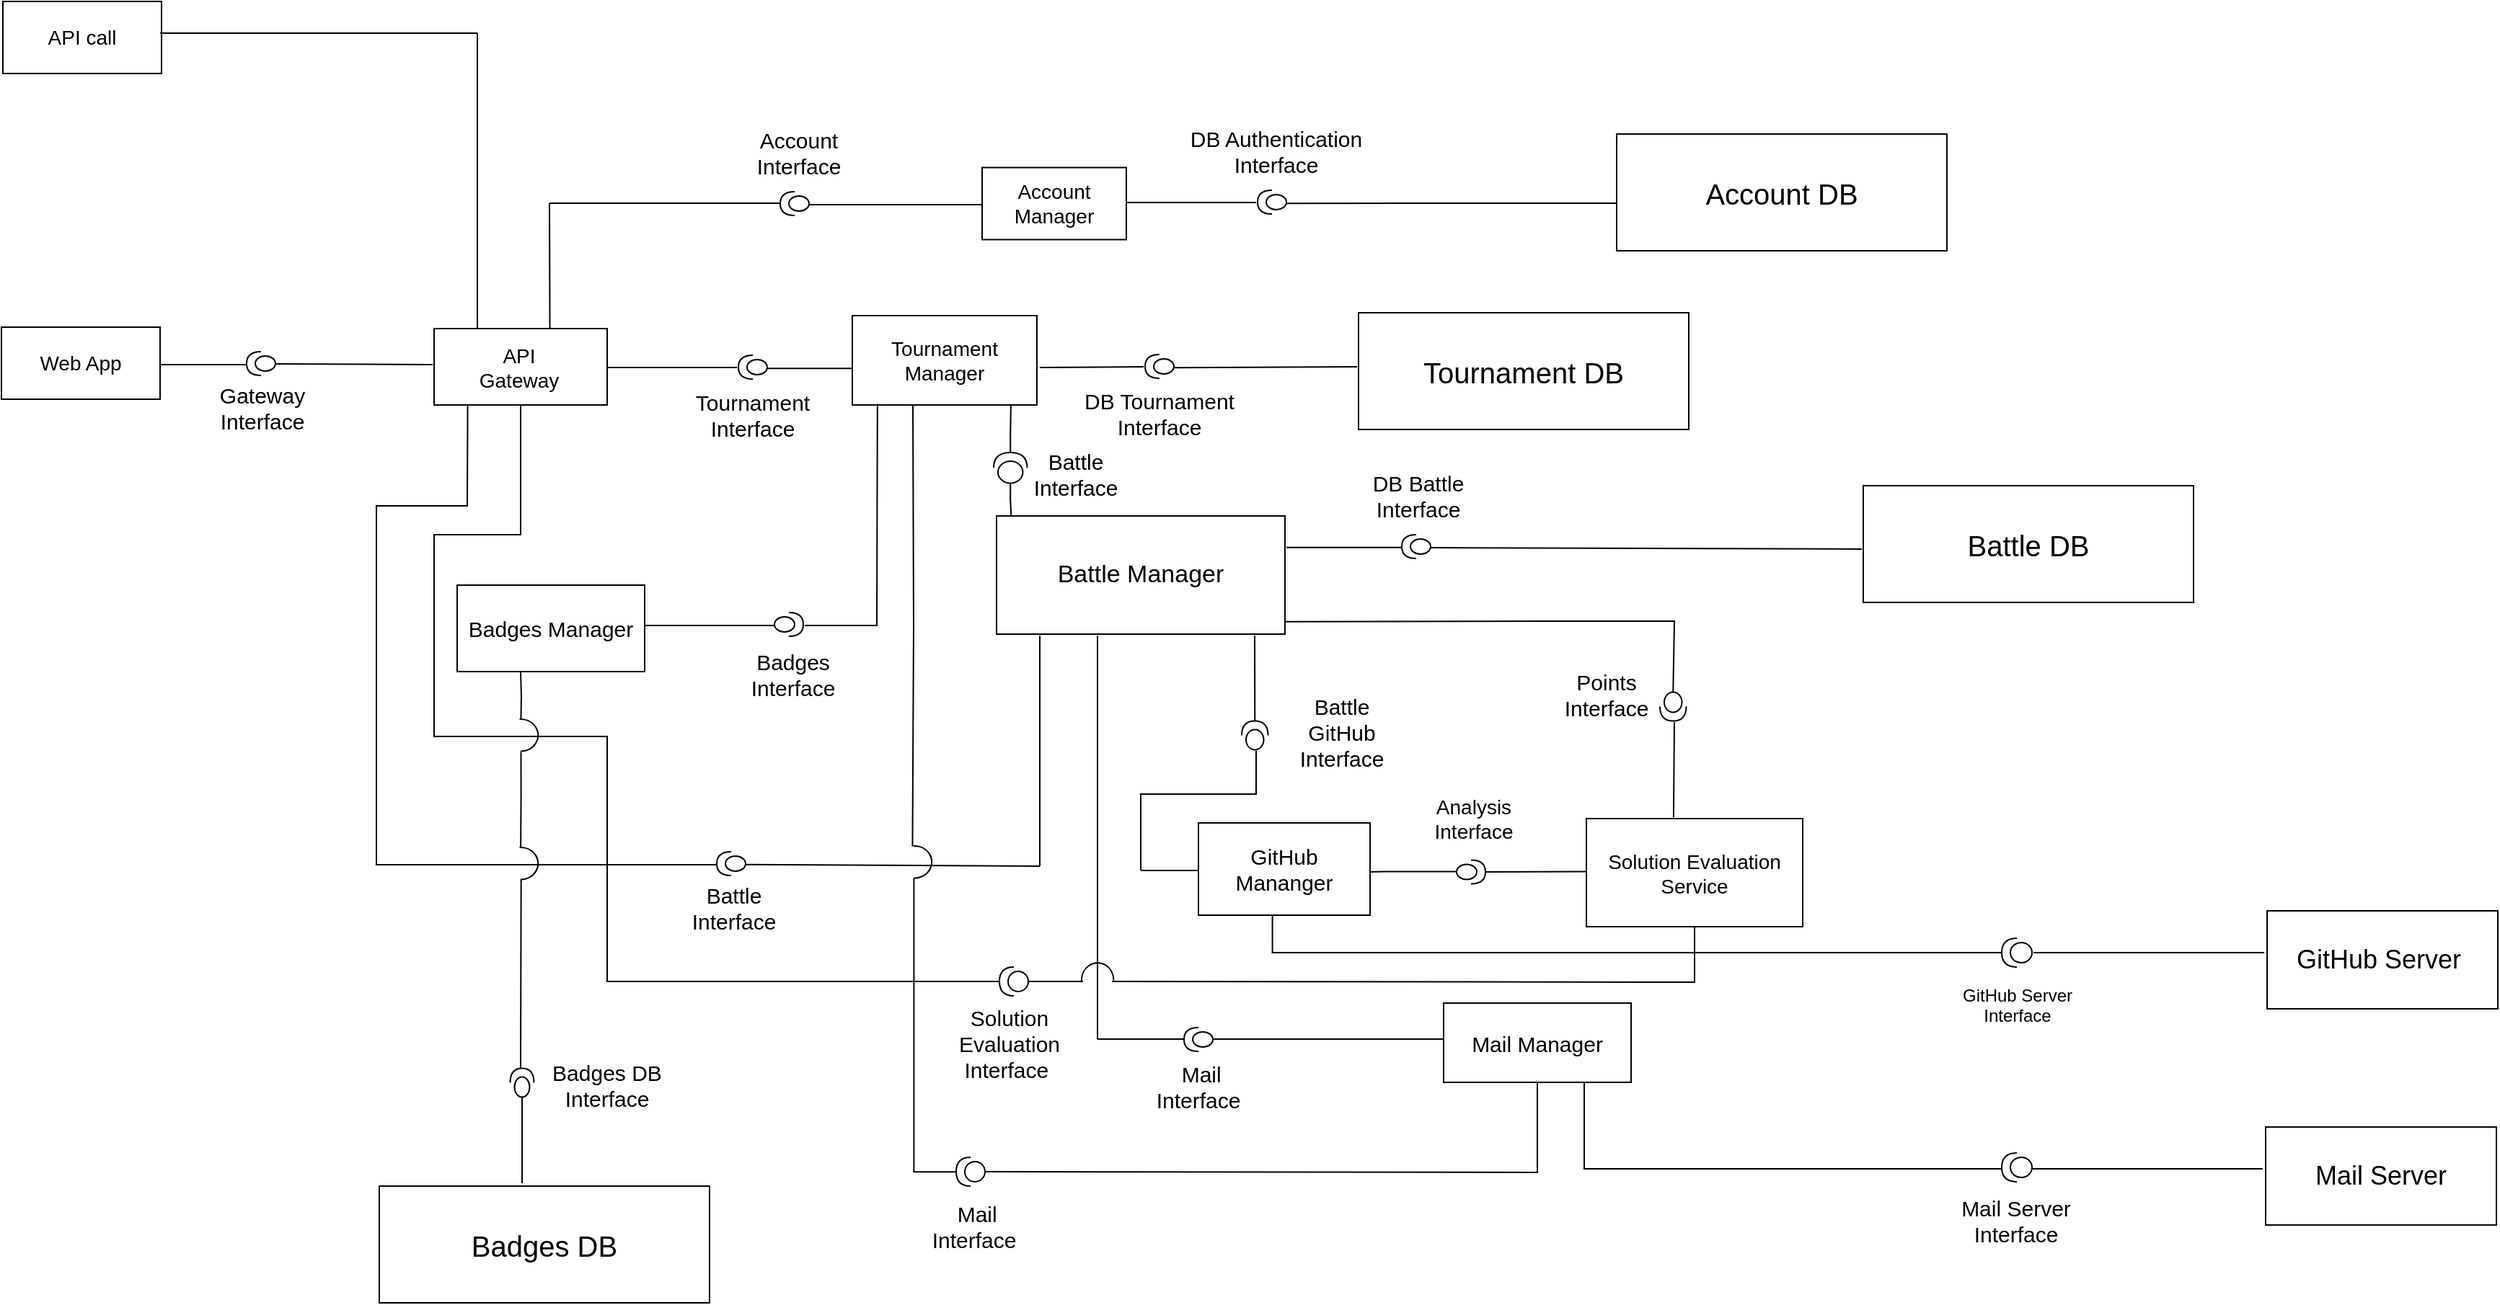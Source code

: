 <mxfile version="22.1.9" type="onedrive">
  <diagram name="Pagina-1" id="jx0IrZlfUSfup2XO6JcQ">
    <mxGraphModel grid="1" page="1" gridSize="10" guides="1" tooltips="1" connect="1" arrows="1" fold="1" pageScale="1" pageWidth="827" pageHeight="1169" math="0" shadow="0">
      <root>
        <mxCell id="0" />
        <mxCell id="1" parent="0" />
        <mxCell id="FveGNnCPDgA2NS3E9Qgu-1" value="&lt;font style=&quot;font-size: 14px;&quot;&gt;Web App&lt;/font&gt;" style="html=1;whiteSpace=wrap;" vertex="1" parent="1">
          <mxGeometry x="-40" y="186" width="110" height="50" as="geometry" />
        </mxCell>
        <mxCell id="FveGNnCPDgA2NS3E9Qgu-2" value="" style="endArrow=none;html=1;rounded=0;" edge="1" parent="1">
          <mxGeometry relative="1" as="geometry">
            <mxPoint x="70" y="212" as="sourcePoint" />
            <mxPoint x="130" y="212" as="targetPoint" />
          </mxGeometry>
        </mxCell>
        <mxCell id="FveGNnCPDgA2NS3E9Qgu-3" value="" style="shape=providedRequiredInterface;html=1;verticalLabelPosition=bottom;sketch=0;direction=west;" vertex="1" parent="1">
          <mxGeometry x="130" y="203" width="20" height="16.5" as="geometry" />
        </mxCell>
        <mxCell id="FveGNnCPDgA2NS3E9Qgu-4" value="&lt;font style=&quot;font-size: 15px;&quot;&gt;Gateway Interface&lt;/font&gt;" style="text;html=1;strokeColor=none;fillColor=none;align=center;verticalAlign=middle;whiteSpace=wrap;rounded=0;" vertex="1" parent="1">
          <mxGeometry x="111" y="227" width="60" height="30" as="geometry" />
        </mxCell>
        <mxCell id="FveGNnCPDgA2NS3E9Qgu-8" value="" style="endArrow=none;html=1;rounded=0;" edge="1" parent="1">
          <mxGeometry relative="1" as="geometry">
            <mxPoint x="150" y="211.5" as="sourcePoint" />
            <mxPoint x="259" y="212" as="targetPoint" />
          </mxGeometry>
        </mxCell>
        <mxCell id="FveGNnCPDgA2NS3E9Qgu-9" value="" style="rounded=0;whiteSpace=wrap;html=1;" vertex="1" parent="1">
          <mxGeometry x="260" y="187" width="120" height="53" as="geometry" />
        </mxCell>
        <mxCell id="FveGNnCPDgA2NS3E9Qgu-10" value="&lt;span style=&quot;font-size: 14px;&quot;&gt;API Gateway&lt;/span&gt;" style="text;html=1;strokeColor=none;fillColor=none;align=center;verticalAlign=middle;whiteSpace=wrap;rounded=0;" vertex="1" parent="1">
          <mxGeometry x="284" y="199" width="70" height="30" as="geometry" />
        </mxCell>
        <mxCell id="FveGNnCPDgA2NS3E9Qgu-11" value="" style="endArrow=none;html=1;rounded=0;" edge="1" parent="1">
          <mxGeometry relative="1" as="geometry">
            <mxPoint x="380" y="214" as="sourcePoint" />
            <mxPoint x="470" y="214" as="targetPoint" />
          </mxGeometry>
        </mxCell>
        <mxCell id="FveGNnCPDgA2NS3E9Qgu-13" value="" style="shape=providedRequiredInterface;html=1;verticalLabelPosition=bottom;sketch=0;direction=west;" vertex="1" parent="1">
          <mxGeometry x="471" y="205.5" width="20" height="16.5" as="geometry" />
        </mxCell>
        <mxCell id="FveGNnCPDgA2NS3E9Qgu-16" value="" style="endArrow=none;html=1;rounded=0;exitX=0.669;exitY=-0.003;exitDx=0;exitDy=0;exitPerimeter=0;" edge="1" parent="1" source="FveGNnCPDgA2NS3E9Qgu-9">
          <mxGeometry relative="1" as="geometry">
            <mxPoint x="340" y="147" as="sourcePoint" />
            <mxPoint x="340" y="100" as="targetPoint" />
          </mxGeometry>
        </mxCell>
        <mxCell id="FveGNnCPDgA2NS3E9Qgu-18" value="" style="endArrow=none;html=1;rounded=0;" edge="1" parent="1">
          <mxGeometry relative="1" as="geometry">
            <mxPoint x="340" y="100" as="sourcePoint" />
            <mxPoint x="500" y="100" as="targetPoint" />
            <Array as="points">
              <mxPoint x="450" y="100" />
            </Array>
          </mxGeometry>
        </mxCell>
        <mxCell id="FveGNnCPDgA2NS3E9Qgu-19" value="" style="shape=providedRequiredInterface;html=1;verticalLabelPosition=bottom;sketch=0;direction=west;" vertex="1" parent="1">
          <mxGeometry x="500" y="92" width="20" height="16.5" as="geometry" />
        </mxCell>
        <mxCell id="FveGNnCPDgA2NS3E9Qgu-21" value="" style="endArrow=none;html=1;rounded=0;exitX=0.194;exitY=1.006;exitDx=0;exitDy=0;exitPerimeter=0;" edge="1" parent="1" source="FveGNnCPDgA2NS3E9Qgu-9">
          <mxGeometry relative="1" as="geometry">
            <mxPoint x="296" y="559" as="sourcePoint" />
            <mxPoint x="456" y="559" as="targetPoint" />
            <Array as="points">
              <mxPoint x="283" y="310" />
              <mxPoint x="220" y="310" />
              <mxPoint x="220" y="559" />
              <mxPoint x="406" y="559" />
            </Array>
          </mxGeometry>
        </mxCell>
        <mxCell id="FveGNnCPDgA2NS3E9Qgu-22" value="" style="shape=providedRequiredInterface;html=1;verticalLabelPosition=bottom;sketch=0;direction=west;" vertex="1" parent="1">
          <mxGeometry x="456" y="550" width="20" height="16.5" as="geometry" />
        </mxCell>
        <mxCell id="FveGNnCPDgA2NS3E9Qgu-23" value="" style="endArrow=none;html=1;rounded=0;" edge="1" parent="1">
          <mxGeometry relative="1" as="geometry">
            <mxPoint x="491" y="214.67" as="sourcePoint" />
            <mxPoint x="551" y="214.67" as="targetPoint" />
          </mxGeometry>
        </mxCell>
        <mxCell id="FveGNnCPDgA2NS3E9Qgu-24" value="&lt;span style=&quot;font-size: 14px;&quot;&gt;Tournament Manager&lt;/span&gt;" style="html=1;whiteSpace=wrap;" vertex="1" parent="1">
          <mxGeometry x="550" y="178" width="128" height="62" as="geometry" />
        </mxCell>
        <mxCell id="FveGNnCPDgA2NS3E9Qgu-26" value="" style="endArrow=none;html=1;rounded=0;" edge="1" parent="1">
          <mxGeometry relative="1" as="geometry">
            <mxPoint x="520" y="101" as="sourcePoint" />
            <mxPoint x="640" y="101" as="targetPoint" />
          </mxGeometry>
        </mxCell>
        <mxCell id="FveGNnCPDgA2NS3E9Qgu-27" value="&lt;font style=&quot;font-size: 14px;&quot;&gt;Account Manager&lt;/font&gt;" style="whiteSpace=wrap;html=1;align=center;" vertex="1" parent="1">
          <mxGeometry x="640" y="75.25" width="100" height="50" as="geometry" />
        </mxCell>
        <mxCell id="FveGNnCPDgA2NS3E9Qgu-28" value="" style="endArrow=none;html=1;rounded=0;" edge="1" parent="1">
          <mxGeometry relative="1" as="geometry">
            <mxPoint x="476" y="558.83" as="sourcePoint" />
            <mxPoint x="680" y="560" as="targetPoint" />
          </mxGeometry>
        </mxCell>
        <mxCell id="FveGNnCPDgA2NS3E9Qgu-29" value="&lt;font style=&quot;font-size: 17px;&quot;&gt;Battle Manager&lt;/font&gt;" style="whiteSpace=wrap;html=1;align=center;" vertex="1" parent="1">
          <mxGeometry x="650" y="317" width="200" height="82" as="geometry" />
        </mxCell>
        <mxCell id="ndG1EjZOAp5VlCnFYyIg-1" value="&lt;font style=&quot;font-size: 14px;&quot;&gt;API call&lt;/font&gt;" style="html=1;whiteSpace=wrap;" vertex="1" parent="1">
          <mxGeometry x="-39" y="-40" width="110" height="50" as="geometry" />
        </mxCell>
        <mxCell id="ndG1EjZOAp5VlCnFYyIg-2" value="" style="endArrow=none;html=1;rounded=0;" edge="1" parent="1">
          <mxGeometry relative="1" as="geometry">
            <mxPoint x="70" y="-18" as="sourcePoint" />
            <mxPoint x="290" y="-18" as="targetPoint" />
          </mxGeometry>
        </mxCell>
        <mxCell id="ndG1EjZOAp5VlCnFYyIg-4" value="" style="endArrow=none;html=1;rounded=0;" edge="1" parent="1">
          <mxGeometry relative="1" as="geometry">
            <mxPoint x="909" y="564" as="sourcePoint" />
            <mxPoint x="969" y="563.75" as="targetPoint" />
            <Array as="points">
              <mxPoint x="919" y="563.75" />
            </Array>
          </mxGeometry>
        </mxCell>
        <mxCell id="ndG1EjZOAp5VlCnFYyIg-5" value="" style="shape=providedRequiredInterface;html=1;verticalLabelPosition=bottom;sketch=0;direction=east;" vertex="1" parent="1">
          <mxGeometry x="969" y="555.75" width="20" height="16.5" as="geometry" />
        </mxCell>
        <mxCell id="ndG1EjZOAp5VlCnFYyIg-6" value="" style="endArrow=none;html=1;rounded=0;" edge="1" parent="1">
          <mxGeometry relative="1" as="geometry">
            <mxPoint x="989" y="564" as="sourcePoint" />
            <mxPoint x="1059" y="563.75" as="targetPoint" />
          </mxGeometry>
        </mxCell>
        <mxCell id="ndG1EjZOAp5VlCnFYyIg-7" value="&lt;font style=&quot;font-size: 14px;&quot;&gt;Solution Evaluation Service&lt;/font&gt;" style="whiteSpace=wrap;html=1;align=center;" vertex="1" parent="1">
          <mxGeometry x="1059" y="527" width="150" height="75" as="geometry" />
        </mxCell>
        <mxCell id="ndG1EjZOAp5VlCnFYyIg-9" value="" style="endArrow=none;html=1;rounded=0;" edge="1" parent="1">
          <mxGeometry relative="1" as="geometry">
            <mxPoint x="680" y="214" as="sourcePoint" />
            <mxPoint x="752" y="213.5" as="targetPoint" />
          </mxGeometry>
        </mxCell>
        <mxCell id="ndG1EjZOAp5VlCnFYyIg-10" value="" style="shape=providedRequiredInterface;html=1;verticalLabelPosition=bottom;sketch=0;direction=west;" vertex="1" parent="1">
          <mxGeometry x="753" y="205" width="20" height="16.5" as="geometry" />
        </mxCell>
        <mxCell id="ndG1EjZOAp5VlCnFYyIg-11" value="" style="endArrow=none;html=1;rounded=0;entryX=0;entryY=0.5;entryDx=0;entryDy=0;" edge="1" parent="1">
          <mxGeometry relative="1" as="geometry">
            <mxPoint x="773" y="214.17" as="sourcePoint" />
            <mxPoint x="900" y="213.5" as="targetPoint" />
          </mxGeometry>
        </mxCell>
        <mxCell id="ndG1EjZOAp5VlCnFYyIg-12" value="" style="endArrow=none;html=1;rounded=0;exitX=0.403;exitY=-0.051;exitDx=0;exitDy=0;exitPerimeter=0;" edge="1" parent="1">
          <mxGeometry relative="1" as="geometry">
            <mxPoint x="1119.45" y="526.175" as="sourcePoint" />
            <mxPoint x="1120" y="460" as="targetPoint" />
          </mxGeometry>
        </mxCell>
        <mxCell id="ndG1EjZOAp5VlCnFYyIg-13" value="" style="shape=providedRequiredInterface;html=1;verticalLabelPosition=bottom;sketch=0;direction=south;" vertex="1" parent="1">
          <mxGeometry x="1110" y="439.25" width="18.25" height="20" as="geometry" />
        </mxCell>
        <mxCell id="ndG1EjZOAp5VlCnFYyIg-14" value="" style="endArrow=none;html=1;rounded=0;exitX=0;exitY=0.5;exitDx=0;exitDy=0;exitPerimeter=0;entryX=1.002;entryY=0.895;entryDx=0;entryDy=0;entryPerimeter=0;" edge="1" parent="1" source="ndG1EjZOAp5VlCnFYyIg-13" target="FveGNnCPDgA2NS3E9Qgu-29">
          <mxGeometry relative="1" as="geometry">
            <mxPoint x="1103" y="376.67" as="sourcePoint" />
            <mxPoint x="950" y="390" as="targetPoint" />
            <Array as="points">
              <mxPoint x="1120" y="390" />
              <mxPoint x="1030" y="390" />
            </Array>
          </mxGeometry>
        </mxCell>
        <mxCell id="ndG1EjZOAp5VlCnFYyIg-16" value="&lt;font style=&quot;font-size: 15px;&quot;&gt;Points Interface&lt;/font&gt;" style="text;html=1;strokeColor=none;fillColor=none;align=center;verticalAlign=middle;whiteSpace=wrap;rounded=0;" vertex="1" parent="1">
          <mxGeometry x="1043" y="426" width="60" height="30" as="geometry" />
        </mxCell>
        <mxCell id="a9UAlpDRO4vWEINNV4x0-2" value="&lt;font style=&quot;font-size: 15px;&quot;&gt;Battle Interface&lt;/font&gt;" style="text;html=1;strokeColor=none;fillColor=none;align=center;verticalAlign=middle;whiteSpace=wrap;rounded=0;" vertex="1" parent="1">
          <mxGeometry x="438" y="574" width="60" height="30" as="geometry" />
        </mxCell>
        <mxCell id="a9UAlpDRO4vWEINNV4x0-3" value="&lt;font style=&quot;font-size: 15px;&quot;&gt;Tournament Interface&lt;/font&gt;" style="text;html=1;strokeColor=none;fillColor=none;align=center;verticalAlign=middle;whiteSpace=wrap;rounded=0;" vertex="1" parent="1">
          <mxGeometry x="451" y="232" width="60" height="30" as="geometry" />
        </mxCell>
        <mxCell id="a9UAlpDRO4vWEINNV4x0-4" value="&lt;font style=&quot;font-size: 15px;&quot;&gt;Account Interface&lt;/font&gt;" style="text;html=1;strokeColor=none;fillColor=none;align=center;verticalAlign=middle;whiteSpace=wrap;rounded=0;" vertex="1" parent="1">
          <mxGeometry x="483" y="50" width="60" height="30" as="geometry" />
        </mxCell>
        <mxCell id="a9UAlpDRO4vWEINNV4x0-5" value="&lt;font style=&quot;font-size: 15px;&quot;&gt;DB Tournament Interface&lt;/font&gt;" style="text;html=1;strokeColor=none;fillColor=none;align=center;verticalAlign=middle;whiteSpace=wrap;rounded=0;" vertex="1" parent="1">
          <mxGeometry x="707" y="231" width="112" height="30" as="geometry" />
        </mxCell>
        <mxCell id="a9UAlpDRO4vWEINNV4x0-8" value="" style="endArrow=none;html=1;rounded=0;" edge="1" parent="1">
          <mxGeometry relative="1" as="geometry">
            <mxPoint x="740" y="99.5" as="sourcePoint" />
            <mxPoint x="830" y="99.5" as="targetPoint" />
          </mxGeometry>
        </mxCell>
        <mxCell id="a9UAlpDRO4vWEINNV4x0-9" value="" style="shape=providedRequiredInterface;html=1;verticalLabelPosition=bottom;sketch=0;direction=west;" vertex="1" parent="1">
          <mxGeometry x="831" y="91" width="20" height="16.5" as="geometry" />
        </mxCell>
        <mxCell id="a9UAlpDRO4vWEINNV4x0-10" value="" style="endArrow=none;html=1;rounded=0;" edge="1" parent="1">
          <mxGeometry relative="1" as="geometry">
            <mxPoint x="851" y="100.17" as="sourcePoint" />
            <mxPoint x="940" y="100" as="targetPoint" />
          </mxGeometry>
        </mxCell>
        <mxCell id="a9UAlpDRO4vWEINNV4x0-11" value="&lt;font style=&quot;font-size: 15px;&quot;&gt;DB Authentication Interface&lt;/font&gt;" style="text;html=1;strokeColor=none;fillColor=none;align=center;verticalAlign=middle;whiteSpace=wrap;rounded=0;" vertex="1" parent="1">
          <mxGeometry x="764" y="48.5" width="160" height="30" as="geometry" />
        </mxCell>
        <mxCell id="a9UAlpDRO4vWEINNV4x0-12" value="" style="endArrow=none;html=1;rounded=0;" edge="1" parent="1">
          <mxGeometry relative="1" as="geometry">
            <mxPoint x="940" y="100" as="sourcePoint" />
            <mxPoint x="1080" y="100" as="targetPoint" />
          </mxGeometry>
        </mxCell>
        <mxCell id="4QUl3p5zkX5HzNQif8Eu-1" value="" style="endArrow=none;html=1;rounded=0;entryX=0.25;entryY=0;entryDx=0;entryDy=0;" edge="1" parent="1" target="FveGNnCPDgA2NS3E9Qgu-9">
          <mxGeometry relative="1" as="geometry">
            <mxPoint x="290" y="-18" as="sourcePoint" />
            <mxPoint x="390" y="42" as="targetPoint" />
          </mxGeometry>
        </mxCell>
        <mxCell id="4QUl3p5zkX5HzNQif8Eu-2" value="" style="endArrow=none;html=1;rounded=0;" edge="1" parent="1">
          <mxGeometry relative="1" as="geometry">
            <mxPoint x="680" y="560" as="sourcePoint" />
            <mxPoint x="680" y="400" as="targetPoint" />
          </mxGeometry>
        </mxCell>
        <mxCell id="4QUl3p5zkX5HzNQif8Eu-3" value="&lt;font style=&quot;font-size: 15px;&quot;&gt;GitHub Mananger&lt;/font&gt;" style="whiteSpace=wrap;html=1;align=center;" vertex="1" parent="1">
          <mxGeometry x="790" y="530" width="119" height="64" as="geometry" />
        </mxCell>
        <mxCell id="4QUl3p5zkX5HzNQif8Eu-4" value="" style="endArrow=none;html=1;rounded=0;" edge="1" parent="1">
          <mxGeometry relative="1" as="geometry">
            <mxPoint x="750" y="563" as="sourcePoint" />
            <mxPoint x="790" y="563" as="targetPoint" />
          </mxGeometry>
        </mxCell>
        <mxCell id="4QUl3p5zkX5HzNQif8Eu-6" value="&lt;font style=&quot;font-size: 14px;&quot;&gt;Analysis Interface&lt;/font&gt;" style="text;html=1;strokeColor=none;fillColor=none;align=center;verticalAlign=middle;whiteSpace=wrap;rounded=0;" vertex="1" parent="1">
          <mxGeometry x="951" y="512" width="60" height="30" as="geometry" />
        </mxCell>
        <mxCell id="wWhdxqxr-nTp6pwCKcx2-1" value="" style="endArrow=none;html=1;rounded=0;entryX=0.597;entryY=0.987;entryDx=0;entryDy=0;entryPerimeter=0;" edge="1" parent="1">
          <mxGeometry relative="1" as="geometry">
            <mxPoint x="517" y="393" as="sourcePoint" />
            <mxPoint x="567.416" y="239.194" as="targetPoint" />
            <Array as="points">
              <mxPoint x="567" y="393" />
            </Array>
          </mxGeometry>
        </mxCell>
        <mxCell id="wWhdxqxr-nTp6pwCKcx2-2" value="" style="shape=providedRequiredInterface;html=1;verticalLabelPosition=bottom;sketch=0;direction=east;" vertex="1" parent="1">
          <mxGeometry x="496" y="384" width="20" height="16.5" as="geometry" />
        </mxCell>
        <mxCell id="wWhdxqxr-nTp6pwCKcx2-3" value="" style="endArrow=none;html=1;rounded=0;" edge="1" parent="1">
          <mxGeometry relative="1" as="geometry">
            <mxPoint x="406" y="393" as="sourcePoint" />
            <mxPoint x="496" y="393" as="targetPoint" />
          </mxGeometry>
        </mxCell>
        <mxCell id="wWhdxqxr-nTp6pwCKcx2-4" value="&lt;font style=&quot;font-size: 15px;&quot;&gt;Badges Manager&lt;/font&gt;" style="whiteSpace=wrap;html=1;align=center;" vertex="1" parent="1">
          <mxGeometry x="276" y="365" width="130" height="60" as="geometry" />
        </mxCell>
        <mxCell id="wWhdxqxr-nTp6pwCKcx2-5" value="&lt;font style=&quot;font-size: 15px;&quot;&gt;Badges Interface&lt;/font&gt;" style="text;html=1;strokeColor=none;fillColor=none;align=center;verticalAlign=middle;whiteSpace=wrap;rounded=0;" vertex="1" parent="1">
          <mxGeometry x="479" y="412" width="60" height="30" as="geometry" />
        </mxCell>
        <mxCell id="wWhdxqxr-nTp6pwCKcx2-6" value="" style="shape=providedRequiredInterface;html=1;verticalLabelPosition=bottom;sketch=0;direction=west;" vertex="1" parent="1">
          <mxGeometry x="931" y="330" width="20" height="16.5" as="geometry" />
        </mxCell>
        <mxCell id="wWhdxqxr-nTp6pwCKcx2-7" value="" style="endArrow=none;html=1;rounded=0;" edge="1" parent="1">
          <mxGeometry relative="1" as="geometry">
            <mxPoint x="851" y="338.83" as="sourcePoint" />
            <mxPoint x="931" y="338.83" as="targetPoint" />
          </mxGeometry>
        </mxCell>
        <mxCell id="wWhdxqxr-nTp6pwCKcx2-8" value="" style="endArrow=none;html=1;rounded=0;" edge="1" parent="1">
          <mxGeometry relative="1" as="geometry">
            <mxPoint x="951" y="339" as="sourcePoint" />
            <mxPoint x="1250" y="340" as="targetPoint" />
          </mxGeometry>
        </mxCell>
        <mxCell id="wWhdxqxr-nTp6pwCKcx2-10" value="&lt;font style=&quot;font-size: 15px;&quot;&gt;DB Battle Interface&lt;/font&gt;" style="text;html=1;strokeColor=none;fillColor=none;align=center;verticalAlign=middle;whiteSpace=wrap;rounded=0;" vertex="1" parent="1">
          <mxGeometry x="904" y="288" width="77" height="30" as="geometry" />
        </mxCell>
        <mxCell id="wWhdxqxr-nTp6pwCKcx2-11" value="" style="endArrow=none;html=1;rounded=0;" edge="1" parent="1">
          <mxGeometry relative="1" as="geometry">
            <mxPoint x="750" y="562.9" as="sourcePoint" />
            <mxPoint x="830" y="480" as="targetPoint" />
            <Array as="points">
              <mxPoint x="750" y="510" />
              <mxPoint x="830" y="510" />
            </Array>
          </mxGeometry>
        </mxCell>
        <mxCell id="wWhdxqxr-nTp6pwCKcx2-12" value="" style="shape=providedRequiredInterface;html=1;verticalLabelPosition=bottom;sketch=0;direction=north;" vertex="1" parent="1">
          <mxGeometry x="820" y="459.25" width="18.25" height="20" as="geometry" />
        </mxCell>
        <mxCell id="wWhdxqxr-nTp6pwCKcx2-13" value="" style="endArrow=none;html=1;rounded=0;exitX=1;exitY=0.5;exitDx=0;exitDy=0;exitPerimeter=0;" edge="1" parent="1" source="wWhdxqxr-nTp6pwCKcx2-12">
          <mxGeometry relative="1" as="geometry">
            <mxPoint x="830" y="420" as="sourcePoint" />
            <mxPoint x="829" y="400" as="targetPoint" />
          </mxGeometry>
        </mxCell>
        <mxCell id="wWhdxqxr-nTp6pwCKcx2-14" value="&lt;span style=&quot;font-size: 15px;&quot;&gt;Battle GitHub Interface&lt;/span&gt;" style="text;html=1;strokeColor=none;fillColor=none;align=center;verticalAlign=middle;whiteSpace=wrap;rounded=0;" vertex="1" parent="1">
          <mxGeometry x="849" y="452" width="81" height="30" as="geometry" />
        </mxCell>
        <mxCell id="wWhdxqxr-nTp6pwCKcx2-15" value="" style="endArrow=none;html=1;rounded=0;" edge="1" parent="1">
          <mxGeometry relative="1" as="geometry">
            <mxPoint x="720" y="680" as="sourcePoint" />
            <mxPoint x="720" y="400" as="targetPoint" />
          </mxGeometry>
        </mxCell>
        <mxCell id="wWhdxqxr-nTp6pwCKcx2-16" value="" style="endArrow=none;html=1;rounded=0;" edge="1" parent="1">
          <mxGeometry relative="1" as="geometry">
            <mxPoint x="720" y="680" as="sourcePoint" />
            <mxPoint x="780" y="680" as="targetPoint" />
          </mxGeometry>
        </mxCell>
        <mxCell id="wWhdxqxr-nTp6pwCKcx2-17" value="" style="shape=providedRequiredInterface;html=1;verticalLabelPosition=bottom;sketch=0;direction=west;" vertex="1" parent="1">
          <mxGeometry x="780" y="672" width="20" height="16.5" as="geometry" />
        </mxCell>
        <mxCell id="wWhdxqxr-nTp6pwCKcx2-18" value="" style="endArrow=none;html=1;rounded=0;" edge="1" parent="1">
          <mxGeometry relative="1" as="geometry">
            <mxPoint x="800" y="680" as="sourcePoint" />
            <mxPoint x="960" y="680" as="targetPoint" />
          </mxGeometry>
        </mxCell>
        <mxCell id="wWhdxqxr-nTp6pwCKcx2-19" value="&lt;font style=&quot;font-size: 15px;&quot;&gt;Mail Manager&lt;/font&gt;" style="whiteSpace=wrap;html=1;align=center;" vertex="1" parent="1">
          <mxGeometry x="960" y="655" width="130" height="55" as="geometry" />
        </mxCell>
        <mxCell id="wWhdxqxr-nTp6pwCKcx2-20" value="&lt;font style=&quot;font-size: 15px;&quot;&gt;&amp;nbsp;Mail Interface&lt;/font&gt;" style="text;html=1;strokeColor=none;fillColor=none;align=center;verticalAlign=middle;whiteSpace=wrap;rounded=0;" vertex="1" parent="1">
          <mxGeometry x="751" y="700" width="78" height="26" as="geometry" />
        </mxCell>
        <mxCell id="8qhot_8s8agM4IrT1Teh-3" value="" style="shape=providedRequiredInterface;html=1;verticalLabelPosition=bottom;sketch=0;direction=west;" vertex="1" parent="1">
          <mxGeometry x="652" y="630" width="20" height="20" as="geometry" />
        </mxCell>
        <mxCell id="8qhot_8s8agM4IrT1Teh-5" value="" style="verticalLabelPosition=bottom;verticalAlign=top;html=1;shape=mxgraph.basic.arc;startAngle=0.49;endAngle=0.002;direction=south;" vertex="1" parent="1">
          <mxGeometry x="708.94" y="627.06" width="22.25" height="24.13" as="geometry" />
        </mxCell>
        <mxCell id="8qhot_8s8agM4IrT1Teh-6" value="" style="endArrow=none;html=1;rounded=0;edgeStyle=orthogonalEdgeStyle;entryX=0.5;entryY=1;entryDx=0;entryDy=0;" edge="1" parent="1" target="ndG1EjZOAp5VlCnFYyIg-7">
          <mxGeometry relative="1" as="geometry">
            <mxPoint x="730" y="640" as="sourcePoint" />
            <mxPoint x="890" y="640" as="targetPoint" />
          </mxGeometry>
        </mxCell>
        <mxCell id="8qhot_8s8agM4IrT1Teh-7" value="" style="endArrow=none;html=1;rounded=0;edgeStyle=orthogonalEdgeStyle;" edge="1" parent="1">
          <mxGeometry relative="1" as="geometry">
            <mxPoint x="672" y="640" as="sourcePoint" />
            <mxPoint x="710" y="640" as="targetPoint" />
          </mxGeometry>
        </mxCell>
        <mxCell id="8qhot_8s8agM4IrT1Teh-8" value="&lt;span style=&quot;font-size: 15px;&quot;&gt;Solution Evaluation Interface&amp;nbsp;&lt;/span&gt;" style="text;html=1;strokeColor=none;fillColor=none;align=center;verticalAlign=middle;whiteSpace=wrap;rounded=0;" vertex="1" parent="1">
          <mxGeometry x="623" y="668" width="72" height="30" as="geometry" />
        </mxCell>
        <mxCell id="8qhot_8s8agM4IrT1Teh-9" value="" style="verticalLabelPosition=bottom;verticalAlign=top;html=1;shape=mxgraph.basic.arc;startAngle=0.49;endAngle=0.002;direction=west;" vertex="1" parent="1">
          <mxGeometry x="581" y="546" width="24.13" height="22.25" as="geometry" />
        </mxCell>
        <mxCell id="8qhot_8s8agM4IrT1Teh-10" value="" style="endArrow=none;html=1;rounded=0;edgeStyle=orthogonalEdgeStyle;exitX=0.424;exitY=0.995;exitDx=0;exitDy=0;exitPerimeter=0;entryX=0.51;entryY=0.993;entryDx=0;entryDy=0;entryPerimeter=0;" edge="1" parent="1">
          <mxGeometry relative="1" as="geometry">
            <mxPoint x="592" y="240" as="sourcePoint" />
            <mxPoint x="591.728" y="546.31" as="targetPoint" />
          </mxGeometry>
        </mxCell>
        <mxCell id="8qhot_8s8agM4IrT1Teh-11" value="" style="shape=providedRequiredInterface;html=1;verticalLabelPosition=bottom;sketch=0;direction=west;" vertex="1" parent="1">
          <mxGeometry x="622" y="762" width="20" height="20" as="geometry" />
        </mxCell>
        <mxCell id="8qhot_8s8agM4IrT1Teh-12" value="" style="endArrow=none;html=1;rounded=0;edgeStyle=orthogonalEdgeStyle;exitX=0.432;exitY=-0.089;exitDx=0;exitDy=0;exitPerimeter=0;" edge="1" parent="1">
          <mxGeometry relative="1" as="geometry">
            <mxPoint x="592.706" y="568.23" as="sourcePoint" />
            <mxPoint x="622.49" y="772.09" as="targetPoint" />
            <Array as="points">
              <mxPoint x="593" y="772" />
            </Array>
          </mxGeometry>
        </mxCell>
        <mxCell id="8qhot_8s8agM4IrT1Teh-13" value="&lt;font style=&quot;font-size: 15px;&quot;&gt;&amp;nbsp;Mail Interface&lt;/font&gt;" style="text;html=1;strokeColor=none;fillColor=none;align=center;verticalAlign=middle;whiteSpace=wrap;rounded=0;" vertex="1" parent="1">
          <mxGeometry x="587" y="795" width="95" height="30" as="geometry" />
        </mxCell>
        <mxCell id="8qhot_8s8agM4IrT1Teh-14" value="" style="endArrow=none;html=1;rounded=0;edgeStyle=orthogonalEdgeStyle;entryX=0.5;entryY=1;entryDx=0;entryDy=0;" edge="1" parent="1" target="wWhdxqxr-nTp6pwCKcx2-19">
          <mxGeometry relative="1" as="geometry">
            <mxPoint x="642" y="772" as="sourcePoint" />
            <mxPoint x="802" y="772" as="targetPoint" />
          </mxGeometry>
        </mxCell>
        <mxCell id="8qhot_8s8agM4IrT1Teh-15" value="" style="shape=providedRequiredInterface;html=1;verticalLabelPosition=bottom;sketch=0;direction=north;" vertex="1" parent="1">
          <mxGeometry x="648" y="273" width="23.25" height="21.25" as="geometry" />
        </mxCell>
        <mxCell id="8qhot_8s8agM4IrT1Teh-16" value="&lt;font style=&quot;font-size: 15px;&quot;&gt;Battle Interface&lt;/font&gt;" style="text;html=1;strokeColor=none;fillColor=none;align=center;verticalAlign=middle;whiteSpace=wrap;rounded=0;" vertex="1" parent="1">
          <mxGeometry x="675" y="273" width="60" height="30" as="geometry" />
        </mxCell>
        <mxCell id="8qhot_8s8agM4IrT1Teh-17" value="" style="endArrow=none;html=1;rounded=0;edgeStyle=orthogonalEdgeStyle;exitX=1;exitY=0.5;exitDx=0;exitDy=0;exitPerimeter=0;entryX=0.859;entryY=1;entryDx=0;entryDy=0;entryPerimeter=0;" edge="1" parent="1" source="8qhot_8s8agM4IrT1Teh-15" target="FveGNnCPDgA2NS3E9Qgu-24">
          <mxGeometry relative="1" as="geometry">
            <mxPoint x="659" y="266" as="sourcePoint" />
            <mxPoint x="659" y="246" as="targetPoint" />
            <Array as="points">
              <mxPoint x="660" y="260" />
              <mxPoint x="660" y="260" />
            </Array>
          </mxGeometry>
        </mxCell>
        <mxCell id="8qhot_8s8agM4IrT1Teh-18" value="" style="endArrow=none;html=1;rounded=0;edgeStyle=orthogonalEdgeStyle;exitX=0;exitY=0.5;exitDx=0;exitDy=0;exitPerimeter=0;entryX=0.051;entryY=0.004;entryDx=0;entryDy=0;entryPerimeter=0;" edge="1" parent="1" source="8qhot_8s8agM4IrT1Teh-15" target="FveGNnCPDgA2NS3E9Qgu-29">
          <mxGeometry relative="1" as="geometry">
            <mxPoint x="680" y="310" as="sourcePoint" />
            <mxPoint x="700" y="310" as="targetPoint" />
            <Array as="points">
              <mxPoint x="660" y="306" />
              <mxPoint x="660" y="306" />
            </Array>
          </mxGeometry>
        </mxCell>
        <mxCell id="OmAhPFli5LdtNoxJ66Cw-5" value="" style="endArrow=none;html=1;rounded=0;edgeStyle=orthogonalEdgeStyle;entryX=0.5;entryY=1;entryDx=0;entryDy=0;exitX=1;exitY=0.5;exitDx=0;exitDy=0;exitPerimeter=0;" edge="1" parent="1" source="8qhot_8s8agM4IrT1Teh-3" target="FveGNnCPDgA2NS3E9Qgu-9">
          <mxGeometry relative="1" as="geometry">
            <mxPoint x="650" y="640" as="sourcePoint" />
            <mxPoint x="360" y="330" as="targetPoint" />
            <Array as="points">
              <mxPoint x="380" y="640" />
              <mxPoint x="380" y="470" />
              <mxPoint x="260" y="470" />
              <mxPoint x="260" y="330" />
              <mxPoint x="320" y="330" />
            </Array>
          </mxGeometry>
        </mxCell>
        <mxCell id="OmAhPFli5LdtNoxJ66Cw-9" value="" style="endArrow=none;html=1;rounded=0;edgeStyle=orthogonalEdgeStyle;exitX=0.431;exitY=1;exitDx=0;exitDy=0;exitPerimeter=0;entryX=1;entryY=0.5;entryDx=0;entryDy=0;entryPerimeter=0;" edge="1" parent="1" source="4QUl3p5zkX5HzNQif8Eu-3" target="OmAhPFli5LdtNoxJ66Cw-16">
          <mxGeometry relative="1" as="geometry">
            <mxPoint x="883" y="620" as="sourcePoint" />
            <mxPoint x="1350" y="620" as="targetPoint" />
            <Array as="points">
              <mxPoint x="841" y="620" />
            </Array>
          </mxGeometry>
        </mxCell>
        <mxCell id="OmAhPFli5LdtNoxJ66Cw-10" value="" style="endArrow=none;html=1;rounded=0;edgeStyle=orthogonalEdgeStyle;exitX=0.75;exitY=1;exitDx=0;exitDy=0;entryX=1;entryY=0.5;entryDx=0;entryDy=0;entryPerimeter=0;" edge="1" parent="1" source="wWhdxqxr-nTp6pwCKcx2-19" target="OmAhPFli5LdtNoxJ66Cw-11">
          <mxGeometry relative="1" as="geometry">
            <mxPoint x="1090" y="740" as="sourcePoint" />
            <mxPoint x="1410" y="770" as="targetPoint" />
            <Array as="points">
              <mxPoint x="1057" y="770" />
              <mxPoint x="1347" y="770" />
            </Array>
          </mxGeometry>
        </mxCell>
        <mxCell id="OmAhPFli5LdtNoxJ66Cw-11" value="" style="shape=providedRequiredInterface;html=1;verticalLabelPosition=bottom;sketch=0;direction=west;" vertex="1" parent="1">
          <mxGeometry x="1347" y="759" width="21" height="20" as="geometry" />
        </mxCell>
        <mxCell id="OmAhPFli5LdtNoxJ66Cw-12" value="&lt;font style=&quot;font-size: 15px;&quot;&gt;Mail Server Interface&lt;/font&gt;" style="text;html=1;strokeColor=none;fillColor=none;align=center;verticalAlign=middle;whiteSpace=wrap;rounded=0;" vertex="1" parent="1">
          <mxGeometry x="1318" y="793" width="78" height="26" as="geometry" />
        </mxCell>
        <mxCell id="OmAhPFli5LdtNoxJ66Cw-13" value="" style="endArrow=none;html=1;rounded=0;edgeStyle=orthogonalEdgeStyle;" edge="1" parent="1">
          <mxGeometry relative="1" as="geometry">
            <mxPoint x="1368" y="770" as="sourcePoint" />
            <mxPoint x="1528" y="770" as="targetPoint" />
          </mxGeometry>
        </mxCell>
        <mxCell id="OmAhPFli5LdtNoxJ66Cw-14" value="&lt;font style=&quot;font-size: 18px;&quot;&gt;Mail Server&lt;/font&gt;" style="whiteSpace=wrap;html=1;align=center;" vertex="1" parent="1">
          <mxGeometry x="1530" y="741" width="160" height="68" as="geometry" />
        </mxCell>
        <mxCell id="OmAhPFli5LdtNoxJ66Cw-15" value="&lt;font style=&quot;font-size: 20px;&quot;&gt;Tournament DB&lt;/font&gt;" style="whiteSpace=wrap;html=1;align=center;" vertex="1" parent="1">
          <mxGeometry x="901" y="176" width="229" height="81" as="geometry" />
        </mxCell>
        <mxCell id="OmAhPFli5LdtNoxJ66Cw-16" value="" style="shape=providedRequiredInterface;html=1;verticalLabelPosition=bottom;sketch=0;direction=west;" vertex="1" parent="1">
          <mxGeometry x="1347" y="610" width="21" height="20" as="geometry" />
        </mxCell>
        <mxCell id="OmAhPFli5LdtNoxJ66Cw-17" value="" style="endArrow=none;html=1;rounded=0;edgeStyle=orthogonalEdgeStyle;" edge="1" parent="1">
          <mxGeometry relative="1" as="geometry">
            <mxPoint x="1369" y="620" as="sourcePoint" />
            <mxPoint x="1529" y="620" as="targetPoint" />
          </mxGeometry>
        </mxCell>
        <mxCell id="OmAhPFli5LdtNoxJ66Cw-18" value="&lt;font style=&quot;font-size: 18px;&quot;&gt;GitHub Server&amp;nbsp;&lt;/font&gt;" style="whiteSpace=wrap;html=1;align=center;" vertex="1" parent="1">
          <mxGeometry x="1531" y="591" width="160" height="68" as="geometry" />
        </mxCell>
        <mxCell id="OmAhPFli5LdtNoxJ66Cw-19" value="GitHub Server Interface" style="text;whiteSpace=wrap;html=1;align=center;" vertex="1" parent="1">
          <mxGeometry x="1318" y="636" width="80" height="40" as="geometry" />
        </mxCell>
        <mxCell id="OmAhPFli5LdtNoxJ66Cw-21" value="&lt;font style=&quot;font-size: 20px;&quot;&gt;Battle DB&lt;/font&gt;" style="whiteSpace=wrap;html=1;align=center;" vertex="1" parent="1">
          <mxGeometry x="1251" y="296" width="229" height="81" as="geometry" />
        </mxCell>
        <mxCell id="OmAhPFli5LdtNoxJ66Cw-22" value="&lt;font style=&quot;font-size: 20px;&quot;&gt;Account DB&lt;/font&gt;" style="whiteSpace=wrap;html=1;align=center;" vertex="1" parent="1">
          <mxGeometry x="1080" y="52" width="229" height="81" as="geometry" />
        </mxCell>
        <mxCell id="OmAhPFli5LdtNoxJ66Cw-23" value="" style="verticalLabelPosition=bottom;verticalAlign=top;html=1;shape=mxgraph.basic.arc;startAngle=0.49;endAngle=0.002;direction=west;" vertex="1" parent="1">
          <mxGeometry x="308" y="458" width="24.13" height="22.25" as="geometry" />
        </mxCell>
        <mxCell id="OmAhPFli5LdtNoxJ66Cw-24" value="" style="verticalLabelPosition=bottom;verticalAlign=top;html=1;shape=mxgraph.basic.arc;startAngle=0.49;endAngle=0.002;direction=west;" vertex="1" parent="1">
          <mxGeometry x="308" y="547" width="24.13" height="22.25" as="geometry" />
        </mxCell>
        <mxCell id="OmAhPFli5LdtNoxJ66Cw-25" value="" style="shape=providedRequiredInterface;html=1;verticalLabelPosition=bottom;sketch=0;direction=north;" vertex="1" parent="1">
          <mxGeometry x="312.75" y="700.25" width="16.5" height="20" as="geometry" />
        </mxCell>
        <mxCell id="OmAhPFli5LdtNoxJ66Cw-27" value="" style="endArrow=none;html=1;rounded=0;entryX=0.406;entryY=-0.091;entryDx=0;entryDy=0;entryPerimeter=0;" edge="1" parent="1">
          <mxGeometry relative="1" as="geometry">
            <mxPoint x="320" y="700" as="sourcePoint" />
            <mxPoint x="320.333" y="569.275" as="targetPoint" />
          </mxGeometry>
        </mxCell>
        <mxCell id="OmAhPFli5LdtNoxJ66Cw-28" value="&lt;font style=&quot;font-size: 20px;&quot;&gt;Badges DB&lt;/font&gt;" style="whiteSpace=wrap;html=1;align=center;" vertex="1" parent="1">
          <mxGeometry x="222" y="782" width="229" height="81" as="geometry" />
        </mxCell>
        <mxCell id="OmAhPFli5LdtNoxJ66Cw-29" value="" style="endArrow=none;html=1;rounded=0;edgeStyle=orthogonalEdgeStyle;exitX=0;exitY=0.5;exitDx=0;exitDy=0;exitPerimeter=0;" edge="1" parent="1" source="OmAhPFli5LdtNoxJ66Cw-25">
          <mxGeometry relative="1" as="geometry">
            <mxPoint x="320" y="740" as="sourcePoint" />
            <mxPoint x="321" y="780" as="targetPoint" />
          </mxGeometry>
        </mxCell>
        <mxCell id="OmAhPFli5LdtNoxJ66Cw-30" value="" style="endArrow=none;html=1;rounded=0;edgeStyle=orthogonalEdgeStyle;exitX=0.492;exitY=-0.026;exitDx=0;exitDy=0;exitPerimeter=0;" edge="1" parent="1" source="OmAhPFli5LdtNoxJ66Cw-23" target="OmAhPFli5LdtNoxJ66Cw-24">
          <mxGeometry relative="1" as="geometry">
            <mxPoint x="320" y="500" as="sourcePoint" />
            <mxPoint x="360" y="500" as="targetPoint" />
          </mxGeometry>
        </mxCell>
        <mxCell id="OmAhPFli5LdtNoxJ66Cw-31" value="" style="endArrow=none;html=1;rounded=0;edgeStyle=orthogonalEdgeStyle;exitX=0.492;exitY=-0.026;exitDx=0;exitDy=0;exitPerimeter=0;entryX=0.494;entryY=1.006;entryDx=0;entryDy=0;entryPerimeter=0;" edge="1" parent="1" target="OmAhPFli5LdtNoxJ66Cw-23">
          <mxGeometry relative="1" as="geometry">
            <mxPoint x="320" y="425" as="sourcePoint" />
            <mxPoint x="320" y="450" as="targetPoint" />
          </mxGeometry>
        </mxCell>
        <mxCell id="OmAhPFli5LdtNoxJ66Cw-32" value="&lt;font style=&quot;font-size: 15px;&quot;&gt;Badges DB Interface&lt;/font&gt;" style="text;html=1;strokeColor=none;fillColor=none;align=center;verticalAlign=middle;whiteSpace=wrap;rounded=0;" vertex="1" parent="1">
          <mxGeometry x="340" y="697" width="80" height="30" as="geometry" />
        </mxCell>
      </root>
    </mxGraphModel>
  </diagram>
</mxfile>
